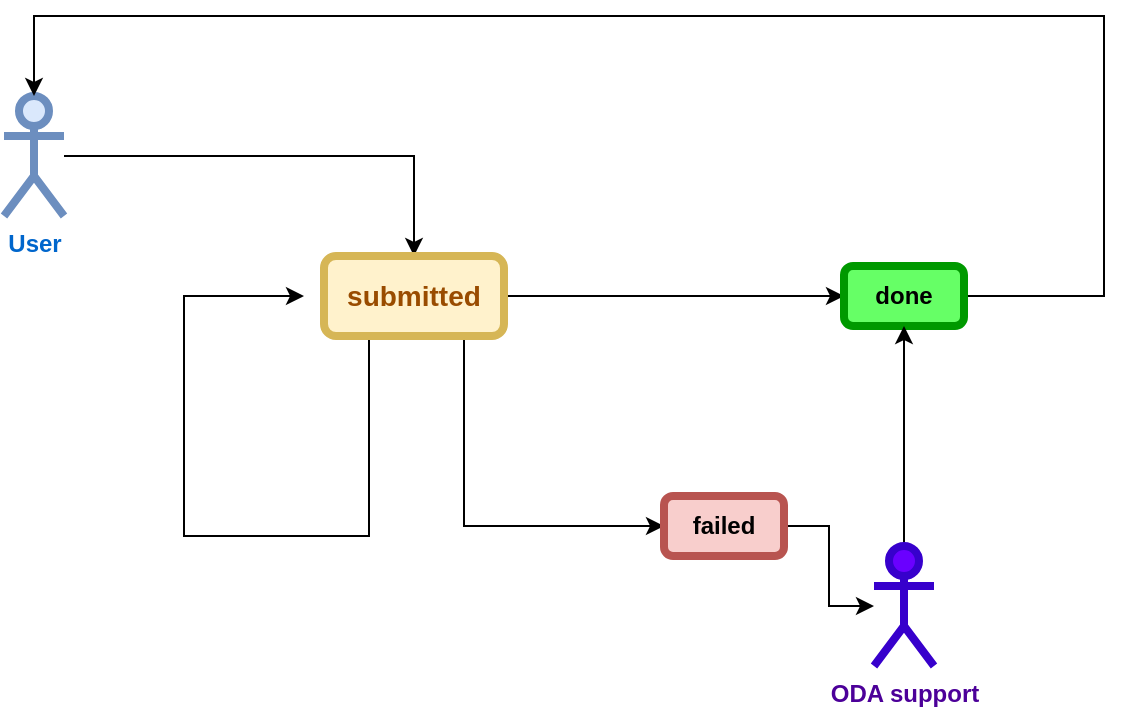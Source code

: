 <mxfile version="20.0.1" type="github">
  <diagram id="PQY_MagAeAY2v6jVSkVq" name="Page-1">
    <mxGraphModel dx="1182" dy="630" grid="1" gridSize="10" guides="1" tooltips="1" connect="1" arrows="1" fold="1" page="1" pageScale="1" pageWidth="850" pageHeight="1100" math="0" shadow="0">
      <root>
        <mxCell id="0" />
        <mxCell id="1" parent="0" />
        <mxCell id="TIzy7ZWIU3yhgnEuOh3n-13" style="edgeStyle=orthogonalEdgeStyle;rounded=0;orthogonalLoop=1;jettySize=auto;html=1;entryX=0.5;entryY=0;entryDx=0;entryDy=0;fontSize=14;fontColor=#0066CC;" edge="1" parent="1" source="TIzy7ZWIU3yhgnEuOh3n-1" target="TIzy7ZWIU3yhgnEuOh3n-4">
          <mxGeometry relative="1" as="geometry" />
        </mxCell>
        <mxCell id="TIzy7ZWIU3yhgnEuOh3n-1" value="&lt;font color=&quot;#0066CC&quot;&gt;&lt;b&gt;User&lt;/b&gt;&lt;/font&gt;" style="shape=umlActor;verticalLabelPosition=bottom;verticalAlign=top;html=1;outlineConnect=0;strokeWidth=4;fillColor=#dae8fc;strokeColor=#6c8ebf;" vertex="1" parent="1">
          <mxGeometry x="90" y="120" width="30" height="60" as="geometry" />
        </mxCell>
        <mxCell id="TIzy7ZWIU3yhgnEuOh3n-14" style="edgeStyle=orthogonalEdgeStyle;rounded=0;orthogonalLoop=1;jettySize=auto;html=1;entryX=0;entryY=0.5;entryDx=0;entryDy=0;fontSize=14;fontColor=#0066CC;" edge="1" parent="1" source="TIzy7ZWIU3yhgnEuOh3n-4" target="TIzy7ZWIU3yhgnEuOh3n-5">
          <mxGeometry relative="1" as="geometry">
            <Array as="points">
              <mxPoint x="470" y="220" />
              <mxPoint x="470" y="220" />
            </Array>
          </mxGeometry>
        </mxCell>
        <mxCell id="TIzy7ZWIU3yhgnEuOh3n-15" style="edgeStyle=orthogonalEdgeStyle;rounded=0;orthogonalLoop=1;jettySize=auto;html=1;exitX=0.25;exitY=1;exitDx=0;exitDy=0;fontSize=14;fontColor=#0066CC;" edge="1" parent="1" source="TIzy7ZWIU3yhgnEuOh3n-4">
          <mxGeometry relative="1" as="geometry">
            <mxPoint x="240" y="220" as="targetPoint" />
            <Array as="points">
              <mxPoint x="273" y="340" />
              <mxPoint x="180" y="340" />
              <mxPoint x="180" y="220" />
            </Array>
          </mxGeometry>
        </mxCell>
        <mxCell id="TIzy7ZWIU3yhgnEuOh3n-16" style="edgeStyle=orthogonalEdgeStyle;rounded=0;orthogonalLoop=1;jettySize=auto;html=1;entryX=0;entryY=0.5;entryDx=0;entryDy=0;fontSize=14;fontColor=#0066CC;" edge="1" parent="1" source="TIzy7ZWIU3yhgnEuOh3n-4" target="TIzy7ZWIU3yhgnEuOh3n-6">
          <mxGeometry relative="1" as="geometry">
            <Array as="points">
              <mxPoint x="320" y="335" />
            </Array>
          </mxGeometry>
        </mxCell>
        <mxCell id="TIzy7ZWIU3yhgnEuOh3n-4" value="&lt;font color=&quot;#994C00&quot;&gt;&lt;b&gt;&lt;font style=&quot;font-size: 14px;&quot;&gt;submitted&lt;/font&gt;&lt;/b&gt;&lt;/font&gt;" style="rounded=1;whiteSpace=wrap;html=1;strokeWidth=4;fillColor=#fff2cc;strokeColor=#d6b656;" vertex="1" parent="1">
          <mxGeometry x="250" y="200" width="90" height="40" as="geometry" />
        </mxCell>
        <mxCell id="TIzy7ZWIU3yhgnEuOh3n-19" style="edgeStyle=orthogonalEdgeStyle;rounded=0;orthogonalLoop=1;jettySize=auto;html=1;fontSize=14;fontColor=#0066CC;" edge="1" parent="1" source="TIzy7ZWIU3yhgnEuOh3n-5" target="TIzy7ZWIU3yhgnEuOh3n-1">
          <mxGeometry relative="1" as="geometry">
            <Array as="points">
              <mxPoint x="640" y="220" />
              <mxPoint x="640" y="80" />
              <mxPoint x="105" y="80" />
            </Array>
          </mxGeometry>
        </mxCell>
        <mxCell id="TIzy7ZWIU3yhgnEuOh3n-5" value="&lt;b&gt;done&lt;/b&gt;" style="rounded=1;whiteSpace=wrap;html=1;strokeWidth=4;fillColor=#66FF66;strokeColor=#009900;" vertex="1" parent="1">
          <mxGeometry x="510" y="205" width="60" height="30" as="geometry" />
        </mxCell>
        <mxCell id="TIzy7ZWIU3yhgnEuOh3n-17" style="edgeStyle=orthogonalEdgeStyle;rounded=0;orthogonalLoop=1;jettySize=auto;html=1;fontSize=14;fontColor=#0066CC;" edge="1" parent="1" source="TIzy7ZWIU3yhgnEuOh3n-6" target="TIzy7ZWIU3yhgnEuOh3n-7">
          <mxGeometry relative="1" as="geometry" />
        </mxCell>
        <mxCell id="TIzy7ZWIU3yhgnEuOh3n-6" value="&lt;b&gt;failed&lt;/b&gt;" style="rounded=1;whiteSpace=wrap;html=1;strokeWidth=4;fillColor=#f8cecc;strokeColor=#b85450;" vertex="1" parent="1">
          <mxGeometry x="420" y="320" width="60" height="30" as="geometry" />
        </mxCell>
        <mxCell id="TIzy7ZWIU3yhgnEuOh3n-18" style="edgeStyle=orthogonalEdgeStyle;rounded=0;orthogonalLoop=1;jettySize=auto;html=1;entryX=0.5;entryY=1;entryDx=0;entryDy=0;fontSize=14;fontColor=#0066CC;" edge="1" parent="1" source="TIzy7ZWIU3yhgnEuOh3n-7" target="TIzy7ZWIU3yhgnEuOh3n-5">
          <mxGeometry relative="1" as="geometry" />
        </mxCell>
        <mxCell id="TIzy7ZWIU3yhgnEuOh3n-7" value="&lt;b&gt;&lt;font color=&quot;#4C0099&quot;&gt;ODA support&lt;/font&gt;&lt;/b&gt;" style="shape=umlActor;verticalLabelPosition=bottom;verticalAlign=top;html=1;outlineConnect=0;strokeWidth=4;fillColor=#6a00ff;strokeColor=#3700CC;fontColor=#ffffff;" vertex="1" parent="1">
          <mxGeometry x="525" y="345" width="30" height="60" as="geometry" />
        </mxCell>
      </root>
    </mxGraphModel>
  </diagram>
</mxfile>
